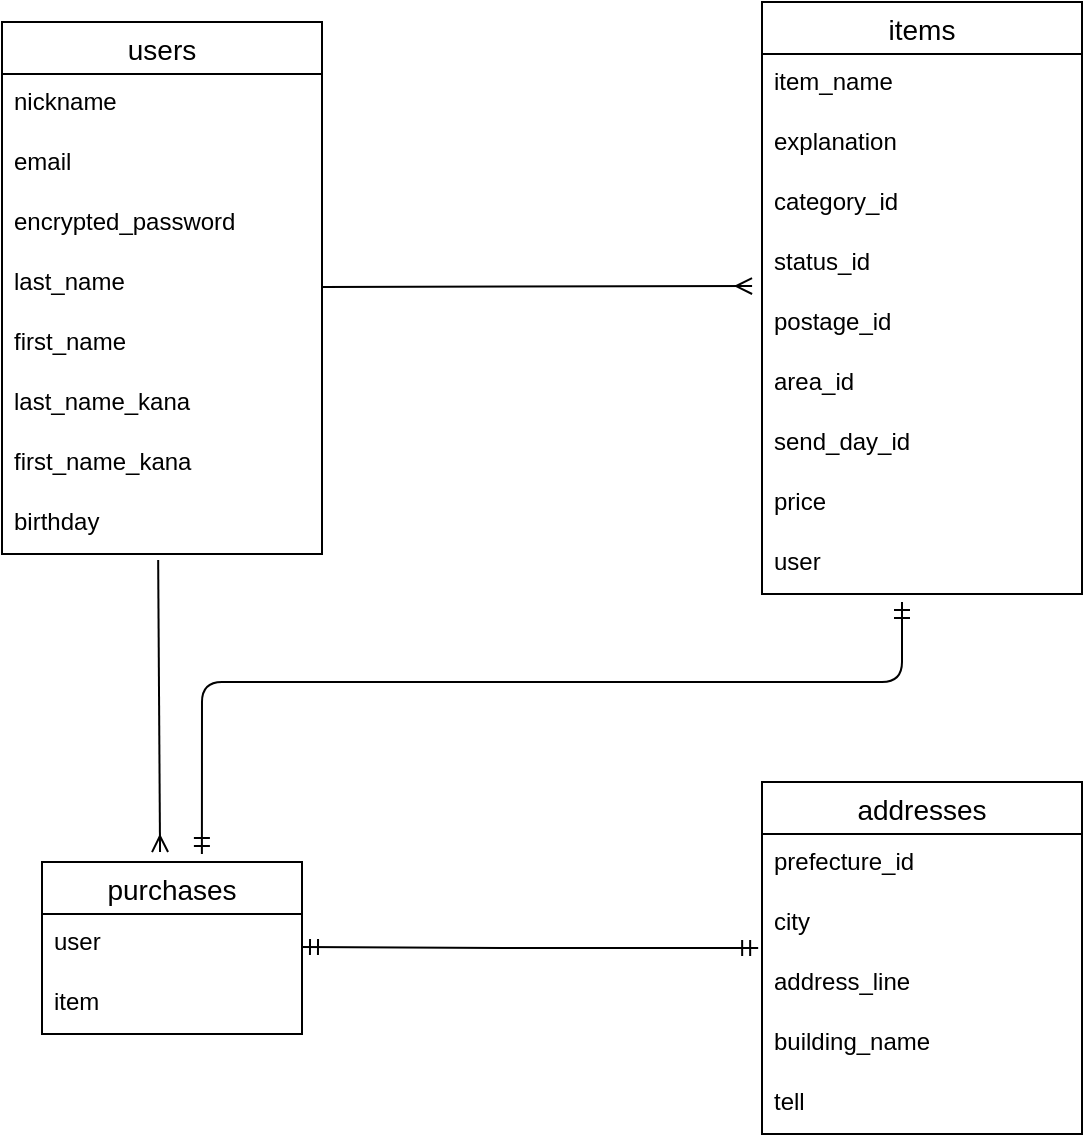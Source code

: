 <mxfile>
    <diagram id="cPPh2KGwn8adU6vLhbk4" name="ページ1">
        <mxGraphModel dx="687" dy="647" grid="1" gridSize="10" guides="1" tooltips="1" connect="1" arrows="1" fold="1" page="1" pageScale="1" pageWidth="827" pageHeight="1169" math="0" shadow="0">
            <root>
                <mxCell id="0"/>
                <mxCell id="1" parent="0"/>
                <mxCell id="j3Uxh_TWHNdlDdTNUTFr-17" value="users" style="swimlane;fontStyle=0;childLayout=stackLayout;horizontal=1;startSize=26;horizontalStack=0;resizeParent=1;resizeParentMax=0;resizeLast=0;collapsible=1;marginBottom=0;align=center;fontSize=14;" vertex="1" parent="1">
                    <mxGeometry x="70" y="70" width="160" height="266" as="geometry"/>
                </mxCell>
                <mxCell id="j3Uxh_TWHNdlDdTNUTFr-18" value="nickname" style="text;strokeColor=none;fillColor=none;spacingLeft=4;spacingRight=4;overflow=hidden;rotatable=0;points=[[0,0.5],[1,0.5]];portConstraint=eastwest;fontSize=12;" vertex="1" parent="j3Uxh_TWHNdlDdTNUTFr-17">
                    <mxGeometry y="26" width="160" height="30" as="geometry"/>
                </mxCell>
                <mxCell id="j3Uxh_TWHNdlDdTNUTFr-19" value="email" style="text;strokeColor=none;fillColor=none;spacingLeft=4;spacingRight=4;overflow=hidden;rotatable=0;points=[[0,0.5],[1,0.5]];portConstraint=eastwest;fontSize=12;" vertex="1" parent="j3Uxh_TWHNdlDdTNUTFr-17">
                    <mxGeometry y="56" width="160" height="30" as="geometry"/>
                </mxCell>
                <mxCell id="j3Uxh_TWHNdlDdTNUTFr-21" value="encrypted_password" style="text;strokeColor=none;fillColor=none;spacingLeft=4;spacingRight=4;overflow=hidden;rotatable=0;points=[[0,0.5],[1,0.5]];portConstraint=eastwest;fontSize=12;" vertex="1" parent="j3Uxh_TWHNdlDdTNUTFr-17">
                    <mxGeometry y="86" width="160" height="30" as="geometry"/>
                </mxCell>
                <mxCell id="j3Uxh_TWHNdlDdTNUTFr-23" value="last_name" style="text;strokeColor=none;fillColor=none;spacingLeft=4;spacingRight=4;overflow=hidden;rotatable=0;points=[[0,0.5],[1,0.5]];portConstraint=eastwest;fontSize=12;" vertex="1" parent="j3Uxh_TWHNdlDdTNUTFr-17">
                    <mxGeometry y="116" width="160" height="30" as="geometry"/>
                </mxCell>
                <mxCell id="j3Uxh_TWHNdlDdTNUTFr-24" value="first_name" style="text;strokeColor=none;fillColor=none;spacingLeft=4;spacingRight=4;overflow=hidden;rotatable=0;points=[[0,0.5],[1,0.5]];portConstraint=eastwest;fontSize=12;" vertex="1" parent="j3Uxh_TWHNdlDdTNUTFr-17">
                    <mxGeometry y="146" width="160" height="30" as="geometry"/>
                </mxCell>
                <mxCell id="j3Uxh_TWHNdlDdTNUTFr-20" value="last_name_kana" style="text;strokeColor=none;fillColor=none;spacingLeft=4;spacingRight=4;overflow=hidden;rotatable=0;points=[[0,0.5],[1,0.5]];portConstraint=eastwest;fontSize=12;" vertex="1" parent="j3Uxh_TWHNdlDdTNUTFr-17">
                    <mxGeometry y="176" width="160" height="30" as="geometry"/>
                </mxCell>
                <mxCell id="j3Uxh_TWHNdlDdTNUTFr-25" value="first_name_kana" style="text;strokeColor=none;fillColor=none;spacingLeft=4;spacingRight=4;overflow=hidden;rotatable=0;points=[[0,0.5],[1,0.5]];portConstraint=eastwest;fontSize=12;" vertex="1" parent="j3Uxh_TWHNdlDdTNUTFr-17">
                    <mxGeometry y="206" width="160" height="30" as="geometry"/>
                </mxCell>
                <mxCell id="j3Uxh_TWHNdlDdTNUTFr-27" value="birthday" style="text;strokeColor=none;fillColor=none;spacingLeft=4;spacingRight=4;overflow=hidden;rotatable=0;points=[[0,0.5],[1,0.5]];portConstraint=eastwest;fontSize=12;" vertex="1" parent="j3Uxh_TWHNdlDdTNUTFr-17">
                    <mxGeometry y="236" width="160" height="30" as="geometry"/>
                </mxCell>
                <mxCell id="j3Uxh_TWHNdlDdTNUTFr-70" value="items" style="swimlane;fontStyle=0;childLayout=stackLayout;horizontal=1;startSize=26;horizontalStack=0;resizeParent=1;resizeParentMax=0;resizeLast=0;collapsible=1;marginBottom=0;align=center;fontSize=14;" vertex="1" parent="1">
                    <mxGeometry x="450" y="60" width="160" height="296" as="geometry"/>
                </mxCell>
                <mxCell id="j3Uxh_TWHNdlDdTNUTFr-71" value="item_name" style="text;strokeColor=none;fillColor=none;spacingLeft=4;spacingRight=4;overflow=hidden;rotatable=0;points=[[0,0.5],[1,0.5]];portConstraint=eastwest;fontSize=12;" vertex="1" parent="j3Uxh_TWHNdlDdTNUTFr-70">
                    <mxGeometry y="26" width="160" height="30" as="geometry"/>
                </mxCell>
                <mxCell id="j3Uxh_TWHNdlDdTNUTFr-72" value="explanation" style="text;strokeColor=none;fillColor=none;spacingLeft=4;spacingRight=4;overflow=hidden;rotatable=0;points=[[0,0.5],[1,0.5]];portConstraint=eastwest;fontSize=12;" vertex="1" parent="j3Uxh_TWHNdlDdTNUTFr-70">
                    <mxGeometry y="56" width="160" height="30" as="geometry"/>
                </mxCell>
                <mxCell id="j3Uxh_TWHNdlDdTNUTFr-73" value="category_id" style="text;strokeColor=none;fillColor=none;spacingLeft=4;spacingRight=4;overflow=hidden;rotatable=0;points=[[0,0.5],[1,0.5]];portConstraint=eastwest;fontSize=12;" vertex="1" parent="j3Uxh_TWHNdlDdTNUTFr-70">
                    <mxGeometry y="86" width="160" height="30" as="geometry"/>
                </mxCell>
                <mxCell id="j3Uxh_TWHNdlDdTNUTFr-74" value="status_id" style="text;strokeColor=none;fillColor=none;spacingLeft=4;spacingRight=4;overflow=hidden;rotatable=0;points=[[0,0.5],[1,0.5]];portConstraint=eastwest;fontSize=12;" vertex="1" parent="j3Uxh_TWHNdlDdTNUTFr-70">
                    <mxGeometry y="116" width="160" height="30" as="geometry"/>
                </mxCell>
                <mxCell id="j3Uxh_TWHNdlDdTNUTFr-75" value="postage_id" style="text;strokeColor=none;fillColor=none;spacingLeft=4;spacingRight=4;overflow=hidden;rotatable=0;points=[[0,0.5],[1,0.5]];portConstraint=eastwest;fontSize=12;" vertex="1" parent="j3Uxh_TWHNdlDdTNUTFr-70">
                    <mxGeometry y="146" width="160" height="30" as="geometry"/>
                </mxCell>
                <mxCell id="j3Uxh_TWHNdlDdTNUTFr-76" value="area_id" style="text;strokeColor=none;fillColor=none;spacingLeft=4;spacingRight=4;overflow=hidden;rotatable=0;points=[[0,0.5],[1,0.5]];portConstraint=eastwest;fontSize=12;" vertex="1" parent="j3Uxh_TWHNdlDdTNUTFr-70">
                    <mxGeometry y="176" width="160" height="30" as="geometry"/>
                </mxCell>
                <mxCell id="j3Uxh_TWHNdlDdTNUTFr-77" value="send_day_id" style="text;strokeColor=none;fillColor=none;spacingLeft=4;spacingRight=4;overflow=hidden;rotatable=0;points=[[0,0.5],[1,0.5]];portConstraint=eastwest;fontSize=12;" vertex="1" parent="j3Uxh_TWHNdlDdTNUTFr-70">
                    <mxGeometry y="206" width="160" height="30" as="geometry"/>
                </mxCell>
                <mxCell id="j3Uxh_TWHNdlDdTNUTFr-78" value="price" style="text;strokeColor=none;fillColor=none;spacingLeft=4;spacingRight=4;overflow=hidden;rotatable=0;points=[[0,0.5],[1,0.5]];portConstraint=eastwest;fontSize=12;" vertex="1" parent="j3Uxh_TWHNdlDdTNUTFr-70">
                    <mxGeometry y="236" width="160" height="30" as="geometry"/>
                </mxCell>
                <mxCell id="j3Uxh_TWHNdlDdTNUTFr-83" value="user" style="text;strokeColor=none;fillColor=none;spacingLeft=4;spacingRight=4;overflow=hidden;rotatable=0;points=[[0,0.5],[1,0.5]];portConstraint=eastwest;fontSize=12;" vertex="1" parent="j3Uxh_TWHNdlDdTNUTFr-70">
                    <mxGeometry y="266" width="160" height="30" as="geometry"/>
                </mxCell>
                <mxCell id="j3Uxh_TWHNdlDdTNUTFr-84" value="purchases" style="swimlane;fontStyle=0;childLayout=stackLayout;horizontal=1;startSize=26;horizontalStack=0;resizeParent=1;resizeParentMax=0;resizeLast=0;collapsible=1;marginBottom=0;align=center;fontSize=14;" vertex="1" parent="1">
                    <mxGeometry x="90" y="490" width="130" height="86" as="geometry"/>
                </mxCell>
                <mxCell id="j3Uxh_TWHNdlDdTNUTFr-85" value="user" style="text;strokeColor=none;fillColor=none;spacingLeft=4;spacingRight=4;overflow=hidden;rotatable=0;points=[[0,0.5],[1,0.5]];portConstraint=eastwest;fontSize=12;" vertex="1" parent="j3Uxh_TWHNdlDdTNUTFr-84">
                    <mxGeometry y="26" width="130" height="30" as="geometry"/>
                </mxCell>
                <mxCell id="j3Uxh_TWHNdlDdTNUTFr-86" value="item" style="text;strokeColor=none;fillColor=none;spacingLeft=4;spacingRight=4;overflow=hidden;rotatable=0;points=[[0,0.5],[1,0.5]];portConstraint=eastwest;fontSize=12;" vertex="1" parent="j3Uxh_TWHNdlDdTNUTFr-84">
                    <mxGeometry y="56" width="130" height="30" as="geometry"/>
                </mxCell>
                <mxCell id="j3Uxh_TWHNdlDdTNUTFr-88" value="addresses" style="swimlane;fontStyle=0;childLayout=stackLayout;horizontal=1;startSize=26;horizontalStack=0;resizeParent=1;resizeParentMax=0;resizeLast=0;collapsible=1;marginBottom=0;align=center;fontSize=14;" vertex="1" parent="1">
                    <mxGeometry x="450" y="450" width="160" height="176" as="geometry"/>
                </mxCell>
                <mxCell id="j3Uxh_TWHNdlDdTNUTFr-89" value="prefecture_id" style="text;strokeColor=none;fillColor=none;spacingLeft=4;spacingRight=4;overflow=hidden;rotatable=0;points=[[0,0.5],[1,0.5]];portConstraint=eastwest;fontSize=12;" vertex="1" parent="j3Uxh_TWHNdlDdTNUTFr-88">
                    <mxGeometry y="26" width="160" height="30" as="geometry"/>
                </mxCell>
                <mxCell id="j3Uxh_TWHNdlDdTNUTFr-90" value="city" style="text;strokeColor=none;fillColor=none;spacingLeft=4;spacingRight=4;overflow=hidden;rotatable=0;points=[[0,0.5],[1,0.5]];portConstraint=eastwest;fontSize=12;" vertex="1" parent="j3Uxh_TWHNdlDdTNUTFr-88">
                    <mxGeometry y="56" width="160" height="30" as="geometry"/>
                </mxCell>
                <mxCell id="j3Uxh_TWHNdlDdTNUTFr-91" value="address_line" style="text;strokeColor=none;fillColor=none;spacingLeft=4;spacingRight=4;overflow=hidden;rotatable=0;points=[[0,0.5],[1,0.5]];portConstraint=eastwest;fontSize=12;" vertex="1" parent="j3Uxh_TWHNdlDdTNUTFr-88">
                    <mxGeometry y="86" width="160" height="30" as="geometry"/>
                </mxCell>
                <mxCell id="j3Uxh_TWHNdlDdTNUTFr-92" value="building_name" style="text;strokeColor=none;fillColor=none;spacingLeft=4;spacingRight=4;overflow=hidden;rotatable=0;points=[[0,0.5],[1,0.5]];portConstraint=eastwest;fontSize=12;" vertex="1" parent="j3Uxh_TWHNdlDdTNUTFr-88">
                    <mxGeometry y="116" width="160" height="30" as="geometry"/>
                </mxCell>
                <mxCell id="j3Uxh_TWHNdlDdTNUTFr-93" value="tell" style="text;strokeColor=none;fillColor=none;spacingLeft=4;spacingRight=4;overflow=hidden;rotatable=0;points=[[0,0.5],[1,0.5]];portConstraint=eastwest;fontSize=12;" vertex="1" parent="j3Uxh_TWHNdlDdTNUTFr-88">
                    <mxGeometry y="146" width="160" height="30" as="geometry"/>
                </mxCell>
                <mxCell id="j3Uxh_TWHNdlDdTNUTFr-101" value="" style="fontSize=12;html=1;endArrow=ERmandOne;startArrow=ERmandOne;entryX=-0.012;entryY=0.9;entryDx=0;entryDy=0;entryPerimeter=0;" edge="1" parent="1" target="j3Uxh_TWHNdlDdTNUTFr-90">
                    <mxGeometry width="100" height="100" relative="1" as="geometry">
                        <mxPoint x="220" y="532.5" as="sourcePoint"/>
                        <mxPoint x="420" y="532.5" as="targetPoint"/>
                        <Array as="points">
                            <mxPoint x="330" y="533"/>
                        </Array>
                    </mxGeometry>
                </mxCell>
                <mxCell id="j3Uxh_TWHNdlDdTNUTFr-112" value="" style="fontSize=12;html=1;endArrow=ERmany;entryX=-0.031;entryY=0.867;entryDx=0;entryDy=0;entryPerimeter=0;" edge="1" parent="1" target="j3Uxh_TWHNdlDdTNUTFr-74">
                    <mxGeometry width="100" height="100" relative="1" as="geometry">
                        <mxPoint x="230" y="202.5" as="sourcePoint"/>
                        <mxPoint x="380" y="202.5" as="targetPoint"/>
                    </mxGeometry>
                </mxCell>
                <mxCell id="j3Uxh_TWHNdlDdTNUTFr-113" value="" style="fontSize=12;html=1;endArrow=ERmany;exitX=0.488;exitY=1.1;exitDx=0;exitDy=0;exitPerimeter=0;entryX=0.454;entryY=-0.058;entryDx=0;entryDy=0;entryPerimeter=0;" edge="1" parent="1" source="j3Uxh_TWHNdlDdTNUTFr-27" target="j3Uxh_TWHNdlDdTNUTFr-84">
                    <mxGeometry width="100" height="100" relative="1" as="geometry">
                        <mxPoint x="290" y="360" as="sourcePoint"/>
                        <mxPoint x="290" y="430" as="targetPoint"/>
                    </mxGeometry>
                </mxCell>
                <mxCell id="j3Uxh_TWHNdlDdTNUTFr-115" value="" style="fontSize=12;html=1;endArrow=ERmandOne;startArrow=ERmandOne;edgeStyle=orthogonalEdgeStyle;exitX=0.615;exitY=-0.047;exitDx=0;exitDy=0;exitPerimeter=0;" edge="1" parent="1" source="j3Uxh_TWHNdlDdTNUTFr-84">
                    <mxGeometry width="100" height="100" relative="1" as="geometry">
                        <mxPoint x="170" y="480" as="sourcePoint"/>
                        <mxPoint x="520" y="360" as="targetPoint"/>
                        <Array as="points">
                            <mxPoint x="170" y="400"/>
                            <mxPoint x="520" y="400"/>
                        </Array>
                    </mxGeometry>
                </mxCell>
            </root>
        </mxGraphModel>
    </diagram>
</mxfile>